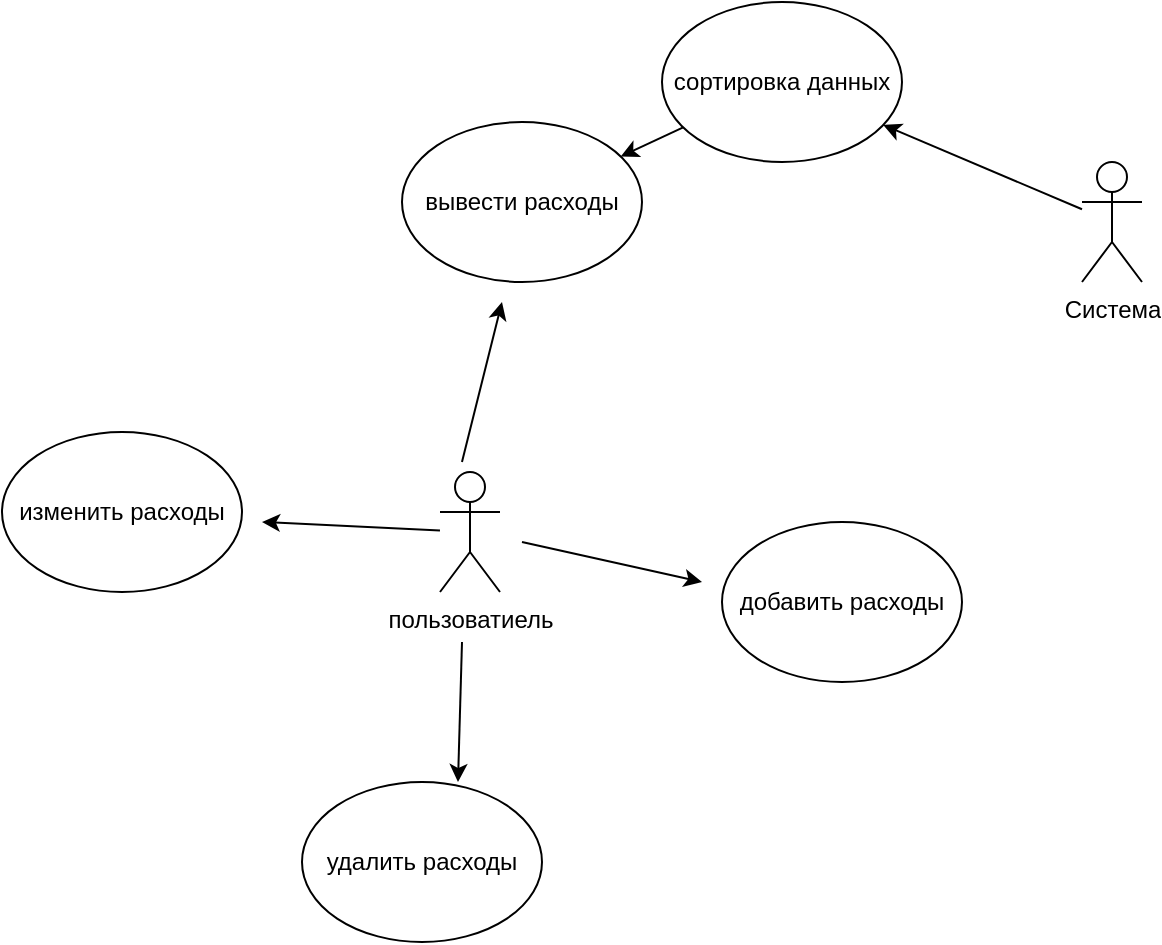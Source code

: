 <mxfile version="27.1.6">
  <diagram name="Страница — 1" id="80ZzkPSk8fIDhHWi6Pz-">
    <mxGraphModel dx="1418" dy="794" grid="1" gridSize="10" guides="1" tooltips="1" connect="1" arrows="1" fold="1" page="1" pageScale="1" pageWidth="827" pageHeight="1169" math="0" shadow="0">
      <root>
        <mxCell id="0" />
        <mxCell id="1" parent="0" />
        <mxCell id="q1OO117UDixRcyhFrAjQ-1" value="пользоватиель" style="shape=umlActor;verticalLabelPosition=bottom;verticalAlign=top;html=1;outlineConnect=0;" vertex="1" parent="1">
          <mxGeometry x="399" y="585" width="30" height="60" as="geometry" />
        </mxCell>
        <mxCell id="q1OO117UDixRcyhFrAjQ-2" value="" style="endArrow=classic;html=1;rounded=0;" edge="1" parent="1">
          <mxGeometry width="50" height="50" relative="1" as="geometry">
            <mxPoint x="440" y="620" as="sourcePoint" />
            <mxPoint x="530" y="640" as="targetPoint" />
          </mxGeometry>
        </mxCell>
        <mxCell id="q1OO117UDixRcyhFrAjQ-3" value="добавить расходы" style="ellipse;whiteSpace=wrap;html=1;" vertex="1" parent="1">
          <mxGeometry x="540" y="610" width="120" height="80" as="geometry" />
        </mxCell>
        <mxCell id="q1OO117UDixRcyhFrAjQ-4" value="" style="endArrow=classic;html=1;rounded=0;" edge="1" parent="1" source="q1OO117UDixRcyhFrAjQ-1">
          <mxGeometry width="50" height="50" relative="1" as="geometry">
            <mxPoint x="310" y="630" as="sourcePoint" />
            <mxPoint x="310" y="610" as="targetPoint" />
          </mxGeometry>
        </mxCell>
        <mxCell id="q1OO117UDixRcyhFrAjQ-5" value="изменить расходы" style="ellipse;whiteSpace=wrap;html=1;" vertex="1" parent="1">
          <mxGeometry x="180" y="565" width="120" height="80" as="geometry" />
        </mxCell>
        <mxCell id="q1OO117UDixRcyhFrAjQ-6" value="удалить расходы" style="ellipse;whiteSpace=wrap;html=1;" vertex="1" parent="1">
          <mxGeometry x="330" y="740" width="120" height="80" as="geometry" />
        </mxCell>
        <mxCell id="q1OO117UDixRcyhFrAjQ-7" value="" style="endArrow=classic;html=1;rounded=0;entryX=0.65;entryY=0;entryDx=0;entryDy=0;entryPerimeter=0;" edge="1" parent="1" target="q1OO117UDixRcyhFrAjQ-6">
          <mxGeometry width="50" height="50" relative="1" as="geometry">
            <mxPoint x="410" y="670" as="sourcePoint" />
            <mxPoint x="450" y="680" as="targetPoint" />
          </mxGeometry>
        </mxCell>
        <mxCell id="q1OO117UDixRcyhFrAjQ-8" value="вывести расходы" style="ellipse;whiteSpace=wrap;html=1;" vertex="1" parent="1">
          <mxGeometry x="380" y="410" width="120" height="80" as="geometry" />
        </mxCell>
        <mxCell id="q1OO117UDixRcyhFrAjQ-9" value="" style="endArrow=classic;html=1;rounded=0;" edge="1" parent="1">
          <mxGeometry width="50" height="50" relative="1" as="geometry">
            <mxPoint x="410" y="580" as="sourcePoint" />
            <mxPoint x="430" y="500" as="targetPoint" />
          </mxGeometry>
        </mxCell>
        <mxCell id="q1OO117UDixRcyhFrAjQ-10" value="Система" style="shape=umlActor;verticalLabelPosition=bottom;verticalAlign=top;html=1;outlineConnect=0;" vertex="1" parent="1">
          <mxGeometry x="720" y="430" width="30" height="60" as="geometry" />
        </mxCell>
        <mxCell id="q1OO117UDixRcyhFrAjQ-11" value="" style="endArrow=classic;html=1;rounded=0;" edge="1" parent="1" source="q1OO117UDixRcyhFrAjQ-10" target="q1OO117UDixRcyhFrAjQ-12">
          <mxGeometry width="50" height="50" relative="1" as="geometry">
            <mxPoint x="620" y="470" as="sourcePoint" />
            <mxPoint x="610" y="440" as="targetPoint" />
          </mxGeometry>
        </mxCell>
        <mxCell id="q1OO117UDixRcyhFrAjQ-12" value="сортировка данных" style="ellipse;whiteSpace=wrap;html=1;" vertex="1" parent="1">
          <mxGeometry x="510" y="350" width="120" height="80" as="geometry" />
        </mxCell>
        <mxCell id="q1OO117UDixRcyhFrAjQ-13" value="" style="endArrow=classic;html=1;rounded=0;" edge="1" parent="1" source="q1OO117UDixRcyhFrAjQ-12" target="q1OO117UDixRcyhFrAjQ-8">
          <mxGeometry width="50" height="50" relative="1" as="geometry">
            <mxPoint x="470" y="350" as="sourcePoint" />
            <mxPoint x="520" y="300" as="targetPoint" />
          </mxGeometry>
        </mxCell>
      </root>
    </mxGraphModel>
  </diagram>
</mxfile>

